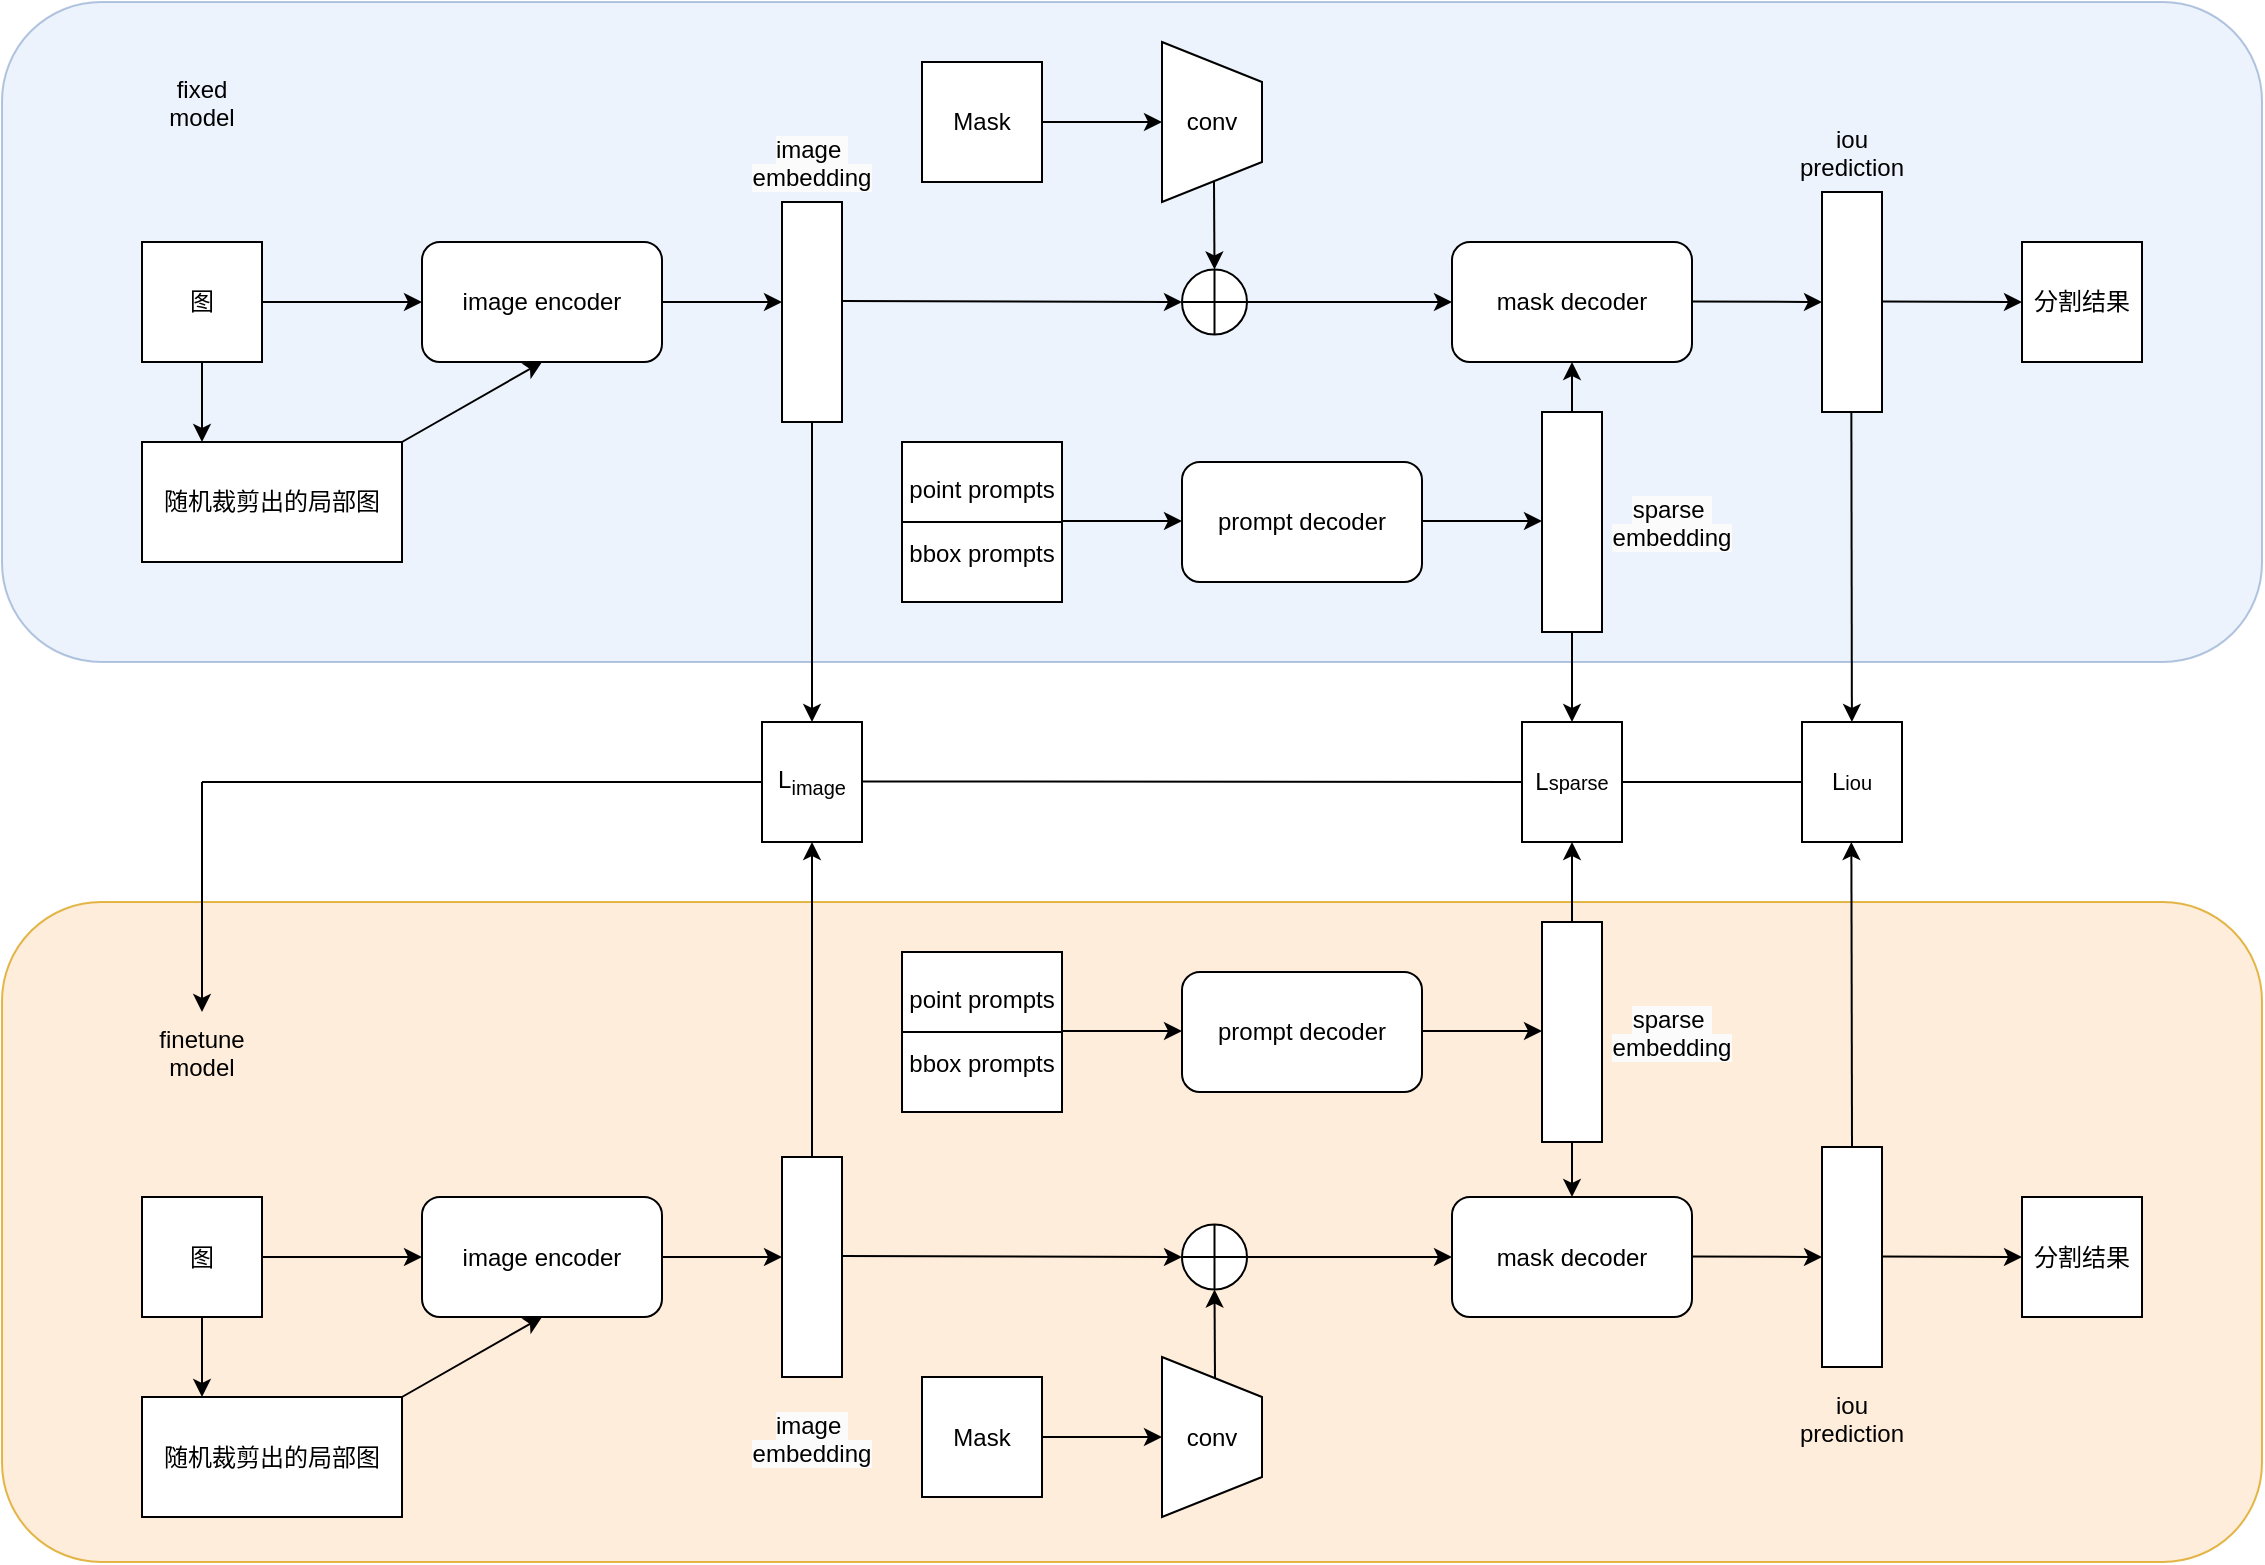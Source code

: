 <mxfile version="24.7.6">
  <diagram name="第 1 页" id="Tw9XruLOlgb9xOFBWqXU">
    <mxGraphModel dx="1878" dy="1046" grid="1" gridSize="10" guides="1" tooltips="1" connect="1" arrows="1" fold="1" page="1" pageScale="1" pageWidth="1600" pageHeight="900" math="0" shadow="0">
      <root>
        <mxCell id="0" />
        <mxCell id="1" parent="0" />
        <mxCell id="bau7W-29Jf__F3Vt7hQ--3" value="" style="rounded=1;whiteSpace=wrap;html=1;labelBackgroundColor=none;textShadow=0;fillColor=#dae8fc;strokeColor=#6c8ebf;opacity=50;" vertex="1" parent="1">
          <mxGeometry x="90" y="10" width="1130" height="330" as="geometry" />
        </mxCell>
        <mxCell id="bau7W-29Jf__F3Vt7hQ--2" value="图" style="rounded=0;whiteSpace=wrap;html=1;" vertex="1" parent="1">
          <mxGeometry x="160" y="130" width="60" height="60" as="geometry" />
        </mxCell>
        <mxCell id="bau7W-29Jf__F3Vt7hQ--4" value="" style="rounded=1;whiteSpace=wrap;html=1;labelBackgroundColor=none;textShadow=0;fillColor=#ffe6cc;strokeColor=#d79b00;opacity=70;" vertex="1" parent="1">
          <mxGeometry x="90" y="460" width="1130" height="330" as="geometry" />
        </mxCell>
        <mxCell id="bau7W-29Jf__F3Vt7hQ--5" value="" style="endArrow=classic;html=1;rounded=0;exitX=0.5;exitY=1;exitDx=0;exitDy=0;" edge="1" parent="1" source="bau7W-29Jf__F3Vt7hQ--2">
          <mxGeometry width="50" height="50" relative="1" as="geometry">
            <mxPoint x="239.997" y="180" as="sourcePoint" />
            <mxPoint x="190" y="230" as="targetPoint" />
          </mxGeometry>
        </mxCell>
        <mxCell id="bau7W-29Jf__F3Vt7hQ--7" value="随机裁剪出的局部图" style="rounded=0;whiteSpace=wrap;html=1;" vertex="1" parent="1">
          <mxGeometry x="160" y="230" width="130" height="60" as="geometry" />
        </mxCell>
        <mxCell id="bau7W-29Jf__F3Vt7hQ--8" value="" style="endArrow=classic;html=1;rounded=0;exitX=1;exitY=0.5;exitDx=0;exitDy=0;" edge="1" parent="1" source="bau7W-29Jf__F3Vt7hQ--2">
          <mxGeometry width="50" height="50" relative="1" as="geometry">
            <mxPoint x="200" y="200" as="sourcePoint" />
            <mxPoint x="300" y="160" as="targetPoint" />
          </mxGeometry>
        </mxCell>
        <mxCell id="bau7W-29Jf__F3Vt7hQ--9" value="image encoder" style="rounded=1;whiteSpace=wrap;html=1;" vertex="1" parent="1">
          <mxGeometry x="300" y="130" width="120" height="60" as="geometry" />
        </mxCell>
        <mxCell id="bau7W-29Jf__F3Vt7hQ--10" value="" style="endArrow=classic;html=1;rounded=0;exitX=1;exitY=0;exitDx=0;exitDy=0;entryX=0.5;entryY=1;entryDx=0;entryDy=0;" edge="1" parent="1" source="bau7W-29Jf__F3Vt7hQ--7" target="bau7W-29Jf__F3Vt7hQ--9">
          <mxGeometry width="50" height="50" relative="1" as="geometry">
            <mxPoint x="230" y="170" as="sourcePoint" />
            <mxPoint x="360" y="170" as="targetPoint" />
          </mxGeometry>
        </mxCell>
        <mxCell id="bau7W-29Jf__F3Vt7hQ--11" value="" style="endArrow=classic;html=1;rounded=0;exitX=1;exitY=0.5;exitDx=0;exitDy=0;" edge="1" parent="1" source="bau7W-29Jf__F3Vt7hQ--9">
          <mxGeometry width="50" height="50" relative="1" as="geometry">
            <mxPoint x="470" y="159.5" as="sourcePoint" />
            <mxPoint x="480" y="160" as="targetPoint" />
          </mxGeometry>
        </mxCell>
        <mxCell id="bau7W-29Jf__F3Vt7hQ--15" value="" style="rounded=0;whiteSpace=wrap;html=1;" vertex="1" parent="1">
          <mxGeometry x="480" y="110" width="30" height="110" as="geometry" />
        </mxCell>
        <mxCell id="bau7W-29Jf__F3Vt7hQ--16" value="&lt;span style=&quot;color: rgb(0, 0, 0); font-family: Helvetica; font-size: 12px; font-style: normal; font-variant-ligatures: normal; font-variant-caps: normal; font-weight: 400; letter-spacing: normal; orphans: 2; text-indent: 0px; text-transform: none; widows: 2; word-spacing: 0px; -webkit-text-stroke-width: 0px; white-space: normal; background-color: rgb(251, 251, 251); text-decoration-thickness: initial; text-decoration-style: initial; text-decoration-color: initial; float: none; display: inline !important;&quot;&gt;image&amp;nbsp;&lt;/span&gt;&lt;div&gt;&lt;span style=&quot;color: rgb(0, 0, 0); font-family: Helvetica; font-size: 12px; font-style: normal; font-variant-ligatures: normal; font-variant-caps: normal; font-weight: 400; letter-spacing: normal; orphans: 2; text-indent: 0px; text-transform: none; widows: 2; word-spacing: 0px; -webkit-text-stroke-width: 0px; white-space: normal; background-color: rgb(251, 251, 251); text-decoration-thickness: initial; text-decoration-style: initial; text-decoration-color: initial; float: none; display: inline !important;&quot;&gt;embedding&lt;/span&gt;&lt;/div&gt;" style="text;whiteSpace=wrap;html=1;align=center;" vertex="1" parent="1">
          <mxGeometry x="440" y="70" width="110" height="40" as="geometry" />
        </mxCell>
        <mxCell id="bau7W-29Jf__F3Vt7hQ--17" value="" style="endArrow=classic;html=1;rounded=0;exitX=1;exitY=0.5;exitDx=0;exitDy=0;entryX=0;entryY=0.5;entryDx=0;entryDy=0;" edge="1" parent="1" target="bau7W-29Jf__F3Vt7hQ--25">
          <mxGeometry width="50" height="50" relative="1" as="geometry">
            <mxPoint x="510" y="159.5" as="sourcePoint" />
            <mxPoint x="610" y="160" as="targetPoint" />
          </mxGeometry>
        </mxCell>
        <mxCell id="bau7W-29Jf__F3Vt7hQ--18" value="point prompts&lt;div style=&quot;line-height: 140%;&quot;&gt;&lt;div style=&quot;line-height: 140%;&quot;&gt;&lt;br&gt;&lt;/div&gt;&lt;div style=&quot;line-height: 140%;&quot;&gt;bbox&amp;nbsp;&lt;span style=&quot;background-color: initial;&quot;&gt;prompts&lt;/span&gt;&lt;/div&gt;&lt;/div&gt;" style="whiteSpace=wrap;html=1;aspect=fixed;" vertex="1" parent="1">
          <mxGeometry x="540" y="230" width="80" height="80" as="geometry" />
        </mxCell>
        <mxCell id="bau7W-29Jf__F3Vt7hQ--19" value="" style="endArrow=none;html=1;rounded=0;exitX=0;exitY=0.5;exitDx=0;exitDy=0;entryX=1;entryY=0.5;entryDx=0;entryDy=0;" edge="1" parent="1" source="bau7W-29Jf__F3Vt7hQ--18" target="bau7W-29Jf__F3Vt7hQ--18">
          <mxGeometry width="50" height="50" relative="1" as="geometry">
            <mxPoint x="770" y="450" as="sourcePoint" />
            <mxPoint x="820" y="400" as="targetPoint" />
          </mxGeometry>
        </mxCell>
        <mxCell id="bau7W-29Jf__F3Vt7hQ--20" value="" style="endArrow=classic;html=1;rounded=0;exitX=1;exitY=0.5;exitDx=0;exitDy=0;" edge="1" parent="1">
          <mxGeometry width="50" height="50" relative="1" as="geometry">
            <mxPoint x="620" y="269.5" as="sourcePoint" />
            <mxPoint x="680" y="269.5" as="targetPoint" />
          </mxGeometry>
        </mxCell>
        <mxCell id="bau7W-29Jf__F3Vt7hQ--21" value="prompt decoder" style="rounded=1;whiteSpace=wrap;html=1;" vertex="1" parent="1">
          <mxGeometry x="680" y="240" width="120" height="60" as="geometry" />
        </mxCell>
        <mxCell id="bau7W-29Jf__F3Vt7hQ--22" value="" style="endArrow=classic;html=1;rounded=0;exitX=1;exitY=0.5;exitDx=0;exitDy=0;" edge="1" parent="1">
          <mxGeometry width="50" height="50" relative="1" as="geometry">
            <mxPoint x="800" y="269.5" as="sourcePoint" />
            <mxPoint x="860" y="269.5" as="targetPoint" />
          </mxGeometry>
        </mxCell>
        <mxCell id="bau7W-29Jf__F3Vt7hQ--23" value="" style="rounded=0;whiteSpace=wrap;html=1;" vertex="1" parent="1">
          <mxGeometry x="860" y="215" width="30" height="110" as="geometry" />
        </mxCell>
        <mxCell id="bau7W-29Jf__F3Vt7hQ--24" value="&lt;span style=&quot;color: rgb(0, 0, 0); font-family: Helvetica; font-size: 12px; font-style: normal; font-variant-ligatures: normal; font-variant-caps: normal; font-weight: 400; letter-spacing: normal; orphans: 2; text-indent: 0px; text-transform: none; widows: 2; word-spacing: 0px; -webkit-text-stroke-width: 0px; white-space: normal; background-color: rgb(251, 251, 251); text-decoration-thickness: initial; text-decoration-style: initial; text-decoration-color: initial; float: none; display: inline !important;&quot;&gt;sparse&amp;nbsp;&lt;/span&gt;&lt;div&gt;&lt;span style=&quot;color: rgb(0, 0, 0); font-family: Helvetica; font-size: 12px; font-style: normal; font-variant-ligatures: normal; font-variant-caps: normal; font-weight: 400; letter-spacing: normal; orphans: 2; text-indent: 0px; text-transform: none; widows: 2; word-spacing: 0px; -webkit-text-stroke-width: 0px; white-space: normal; background-color: rgb(251, 251, 251); text-decoration-thickness: initial; text-decoration-style: initial; text-decoration-color: initial; float: none; display: inline !important;&quot;&gt;embedding&lt;/span&gt;&lt;/div&gt;" style="text;whiteSpace=wrap;html=1;align=center;" vertex="1" parent="1">
          <mxGeometry x="870" y="250" width="110" height="40" as="geometry" />
        </mxCell>
        <mxCell id="bau7W-29Jf__F3Vt7hQ--25" value="" style="ellipse;whiteSpace=wrap;html=1;aspect=fixed;" vertex="1" parent="1">
          <mxGeometry x="680" y="143.75" width="32.5" height="32.5" as="geometry" />
        </mxCell>
        <mxCell id="bau7W-29Jf__F3Vt7hQ--27" value="" style="endArrow=none;html=1;rounded=0;entryX=0.5;entryY=0;entryDx=0;entryDy=0;exitX=0.5;exitY=1;exitDx=0;exitDy=0;" edge="1" parent="1" source="bau7W-29Jf__F3Vt7hQ--25" target="bau7W-29Jf__F3Vt7hQ--25">
          <mxGeometry width="50" height="50" relative="1" as="geometry">
            <mxPoint x="770" y="440" as="sourcePoint" />
            <mxPoint x="820" y="390" as="targetPoint" />
          </mxGeometry>
        </mxCell>
        <mxCell id="bau7W-29Jf__F3Vt7hQ--28" value="Mask" style="rounded=0;whiteSpace=wrap;html=1;" vertex="1" parent="1">
          <mxGeometry x="550" y="40" width="60" height="60" as="geometry" />
        </mxCell>
        <mxCell id="bau7W-29Jf__F3Vt7hQ--29" value="" style="endArrow=classic;html=1;rounded=0;exitX=1;exitY=0.5;exitDx=0;exitDy=0;" edge="1" parent="1" source="bau7W-29Jf__F3Vt7hQ--28">
          <mxGeometry width="50" height="50" relative="1" as="geometry">
            <mxPoint x="770" y="440" as="sourcePoint" />
            <mxPoint x="670" y="70" as="targetPoint" />
          </mxGeometry>
        </mxCell>
        <mxCell id="bau7W-29Jf__F3Vt7hQ--30" value="conv" style="shape=trapezoid;perimeter=trapezoidPerimeter;whiteSpace=wrap;html=1;fixedSize=1;direction=south;" vertex="1" parent="1">
          <mxGeometry x="670" y="30" width="50" height="80" as="geometry" />
        </mxCell>
        <mxCell id="bau7W-29Jf__F3Vt7hQ--32" value="" style="endArrow=classic;html=1;rounded=0;entryX=0.5;entryY=0;entryDx=0;entryDy=0;" edge="1" parent="1" target="bau7W-29Jf__F3Vt7hQ--25">
          <mxGeometry width="50" height="50" relative="1" as="geometry">
            <mxPoint x="696" y="100" as="sourcePoint" />
            <mxPoint x="700" y="120" as="targetPoint" />
          </mxGeometry>
        </mxCell>
        <mxCell id="bau7W-29Jf__F3Vt7hQ--35" value="" style="endArrow=none;html=1;rounded=0;entryX=0;entryY=0.5;entryDx=0;entryDy=0;exitX=1;exitY=0.5;exitDx=0;exitDy=0;" edge="1" parent="1" source="bau7W-29Jf__F3Vt7hQ--25" target="bau7W-29Jf__F3Vt7hQ--25">
          <mxGeometry width="50" height="50" relative="1" as="geometry">
            <mxPoint x="580" y="180" as="sourcePoint" />
            <mxPoint x="630" y="130" as="targetPoint" />
          </mxGeometry>
        </mxCell>
        <mxCell id="bau7W-29Jf__F3Vt7hQ--36" value="" style="endArrow=classic;html=1;rounded=0;exitX=1;exitY=0.5;exitDx=0;exitDy=0;entryX=0;entryY=0.5;entryDx=0;entryDy=0;" edge="1" parent="1" source="bau7W-29Jf__F3Vt7hQ--25" target="bau7W-29Jf__F3Vt7hQ--37">
          <mxGeometry width="50" height="50" relative="1" as="geometry">
            <mxPoint x="580" y="180" as="sourcePoint" />
            <mxPoint x="810" y="160" as="targetPoint" />
          </mxGeometry>
        </mxCell>
        <mxCell id="bau7W-29Jf__F3Vt7hQ--37" value="mask decoder" style="rounded=1;whiteSpace=wrap;html=1;" vertex="1" parent="1">
          <mxGeometry x="815" y="130" width="120" height="60" as="geometry" />
        </mxCell>
        <mxCell id="bau7W-29Jf__F3Vt7hQ--39" value="" style="endArrow=classic;html=1;rounded=0;exitX=0.5;exitY=0;exitDx=0;exitDy=0;" edge="1" parent="1" source="bau7W-29Jf__F3Vt7hQ--23" target="bau7W-29Jf__F3Vt7hQ--37">
          <mxGeometry width="50" height="50" relative="1" as="geometry">
            <mxPoint x="705" y="105" as="sourcePoint" />
            <mxPoint x="706" y="154" as="targetPoint" />
          </mxGeometry>
        </mxCell>
        <mxCell id="bau7W-29Jf__F3Vt7hQ--40" value="" style="endArrow=classic;html=1;rounded=0;exitX=1;exitY=0.5;exitDx=0;exitDy=0;entryX=0;entryY=0.5;entryDx=0;entryDy=0;" edge="1" parent="1" target="bau7W-29Jf__F3Vt7hQ--41">
          <mxGeometry width="50" height="50" relative="1" as="geometry">
            <mxPoint x="935" y="159.7" as="sourcePoint" />
            <mxPoint x="995" y="159.7" as="targetPoint" />
          </mxGeometry>
        </mxCell>
        <mxCell id="bau7W-29Jf__F3Vt7hQ--41" value="" style="rounded=0;whiteSpace=wrap;html=1;" vertex="1" parent="1">
          <mxGeometry x="1000" y="105" width="30" height="110" as="geometry" />
        </mxCell>
        <mxCell id="bau7W-29Jf__F3Vt7hQ--43" value="iou&lt;div&gt;prediction&lt;/div&gt;" style="text;whiteSpace=wrap;html=1;align=center;" vertex="1" parent="1">
          <mxGeometry x="960" y="65" width="110" height="40" as="geometry" />
        </mxCell>
        <mxCell id="bau7W-29Jf__F3Vt7hQ--45" value="" style="endArrow=classic;html=1;rounded=0;exitX=1;exitY=0.5;exitDx=0;exitDy=0;entryX=0;entryY=0.5;entryDx=0;entryDy=0;" edge="1" parent="1" target="bau7W-29Jf__F3Vt7hQ--46">
          <mxGeometry width="50" height="50" relative="1" as="geometry">
            <mxPoint x="1030" y="159.7" as="sourcePoint" />
            <mxPoint x="1095" y="160" as="targetPoint" />
          </mxGeometry>
        </mxCell>
        <mxCell id="bau7W-29Jf__F3Vt7hQ--46" value="分割结果" style="rounded=0;whiteSpace=wrap;html=1;" vertex="1" parent="1">
          <mxGeometry x="1100" y="130" width="60" height="60" as="geometry" />
        </mxCell>
        <mxCell id="bau7W-29Jf__F3Vt7hQ--47" value="图" style="rounded=0;whiteSpace=wrap;html=1;" vertex="1" parent="1">
          <mxGeometry x="160" y="607.5" width="60" height="60" as="geometry" />
        </mxCell>
        <mxCell id="bau7W-29Jf__F3Vt7hQ--48" value="" style="endArrow=classic;html=1;rounded=0;exitX=0.5;exitY=1;exitDx=0;exitDy=0;" edge="1" parent="1" source="bau7W-29Jf__F3Vt7hQ--47">
          <mxGeometry width="50" height="50" relative="1" as="geometry">
            <mxPoint x="239.997" y="657.5" as="sourcePoint" />
            <mxPoint x="190" y="707.5" as="targetPoint" />
          </mxGeometry>
        </mxCell>
        <mxCell id="bau7W-29Jf__F3Vt7hQ--49" value="随机裁剪出的局部图" style="rounded=0;whiteSpace=wrap;html=1;" vertex="1" parent="1">
          <mxGeometry x="160" y="707.5" width="130" height="60" as="geometry" />
        </mxCell>
        <mxCell id="bau7W-29Jf__F3Vt7hQ--50" value="" style="endArrow=classic;html=1;rounded=0;exitX=1;exitY=0.5;exitDx=0;exitDy=0;" edge="1" parent="1" source="bau7W-29Jf__F3Vt7hQ--47">
          <mxGeometry width="50" height="50" relative="1" as="geometry">
            <mxPoint x="200" y="677.5" as="sourcePoint" />
            <mxPoint x="300" y="637.5" as="targetPoint" />
          </mxGeometry>
        </mxCell>
        <mxCell id="bau7W-29Jf__F3Vt7hQ--51" value="image encoder" style="rounded=1;whiteSpace=wrap;html=1;" vertex="1" parent="1">
          <mxGeometry x="300" y="607.5" width="120" height="60" as="geometry" />
        </mxCell>
        <mxCell id="bau7W-29Jf__F3Vt7hQ--52" value="" style="endArrow=classic;html=1;rounded=0;exitX=1;exitY=0;exitDx=0;exitDy=0;entryX=0.5;entryY=1;entryDx=0;entryDy=0;" edge="1" parent="1" source="bau7W-29Jf__F3Vt7hQ--49" target="bau7W-29Jf__F3Vt7hQ--51">
          <mxGeometry width="50" height="50" relative="1" as="geometry">
            <mxPoint x="230" y="647.5" as="sourcePoint" />
            <mxPoint x="360" y="647.5" as="targetPoint" />
          </mxGeometry>
        </mxCell>
        <mxCell id="bau7W-29Jf__F3Vt7hQ--53" value="" style="endArrow=classic;html=1;rounded=0;exitX=1;exitY=0.5;exitDx=0;exitDy=0;" edge="1" parent="1" source="bau7W-29Jf__F3Vt7hQ--51">
          <mxGeometry width="50" height="50" relative="1" as="geometry">
            <mxPoint x="470" y="637" as="sourcePoint" />
            <mxPoint x="480" y="637.5" as="targetPoint" />
          </mxGeometry>
        </mxCell>
        <mxCell id="bau7W-29Jf__F3Vt7hQ--54" value="" style="rounded=0;whiteSpace=wrap;html=1;" vertex="1" parent="1">
          <mxGeometry x="480" y="587.5" width="30" height="110" as="geometry" />
        </mxCell>
        <mxCell id="bau7W-29Jf__F3Vt7hQ--55" value="&lt;span style=&quot;color: rgb(0, 0, 0); font-family: Helvetica; font-size: 12px; font-style: normal; font-variant-ligatures: normal; font-variant-caps: normal; font-weight: 400; letter-spacing: normal; orphans: 2; text-indent: 0px; text-transform: none; widows: 2; word-spacing: 0px; -webkit-text-stroke-width: 0px; white-space: normal; background-color: rgb(251, 251, 251); text-decoration-thickness: initial; text-decoration-style: initial; text-decoration-color: initial; float: none; display: inline !important;&quot;&gt;image&amp;nbsp;&lt;/span&gt;&lt;div&gt;&lt;span style=&quot;color: rgb(0, 0, 0); font-family: Helvetica; font-size: 12px; font-style: normal; font-variant-ligatures: normal; font-variant-caps: normal; font-weight: 400; letter-spacing: normal; orphans: 2; text-indent: 0px; text-transform: none; widows: 2; word-spacing: 0px; -webkit-text-stroke-width: 0px; white-space: normal; background-color: rgb(251, 251, 251); text-decoration-thickness: initial; text-decoration-style: initial; text-decoration-color: initial; float: none; display: inline !important;&quot;&gt;embedding&lt;/span&gt;&lt;/div&gt;" style="text;whiteSpace=wrap;html=1;align=center;" vertex="1" parent="1">
          <mxGeometry x="440" y="707.5" width="110" height="40" as="geometry" />
        </mxCell>
        <mxCell id="bau7W-29Jf__F3Vt7hQ--56" value="" style="endArrow=classic;html=1;rounded=0;exitX=1;exitY=0.5;exitDx=0;exitDy=0;entryX=0;entryY=0.5;entryDx=0;entryDy=0;" edge="1" parent="1" target="bau7W-29Jf__F3Vt7hQ--64">
          <mxGeometry width="50" height="50" relative="1" as="geometry">
            <mxPoint x="510" y="637" as="sourcePoint" />
            <mxPoint x="610" y="637.5" as="targetPoint" />
          </mxGeometry>
        </mxCell>
        <mxCell id="bau7W-29Jf__F3Vt7hQ--57" value="point prompts&lt;div style=&quot;line-height: 140%;&quot;&gt;&lt;div style=&quot;line-height: 140%;&quot;&gt;&lt;br&gt;&lt;/div&gt;&lt;div style=&quot;line-height: 140%;&quot;&gt;bbox&amp;nbsp;&lt;span style=&quot;background-color: initial;&quot;&gt;prompts&lt;/span&gt;&lt;/div&gt;&lt;/div&gt;" style="whiteSpace=wrap;html=1;aspect=fixed;" vertex="1" parent="1">
          <mxGeometry x="540" y="485" width="80" height="80" as="geometry" />
        </mxCell>
        <mxCell id="bau7W-29Jf__F3Vt7hQ--58" value="" style="endArrow=none;html=1;rounded=0;exitX=0;exitY=0.5;exitDx=0;exitDy=0;entryX=1;entryY=0.5;entryDx=0;entryDy=0;" edge="1" parent="1" source="bau7W-29Jf__F3Vt7hQ--57" target="bau7W-29Jf__F3Vt7hQ--57">
          <mxGeometry width="50" height="50" relative="1" as="geometry">
            <mxPoint x="770" y="705" as="sourcePoint" />
            <mxPoint x="820" y="655" as="targetPoint" />
          </mxGeometry>
        </mxCell>
        <mxCell id="bau7W-29Jf__F3Vt7hQ--59" value="" style="endArrow=classic;html=1;rounded=0;exitX=1;exitY=0.5;exitDx=0;exitDy=0;" edge="1" parent="1">
          <mxGeometry width="50" height="50" relative="1" as="geometry">
            <mxPoint x="620" y="524.5" as="sourcePoint" />
            <mxPoint x="680" y="524.5" as="targetPoint" />
          </mxGeometry>
        </mxCell>
        <mxCell id="bau7W-29Jf__F3Vt7hQ--60" value="prompt decoder" style="rounded=1;whiteSpace=wrap;html=1;" vertex="1" parent="1">
          <mxGeometry x="680" y="495" width="120" height="60" as="geometry" />
        </mxCell>
        <mxCell id="bau7W-29Jf__F3Vt7hQ--61" value="" style="endArrow=classic;html=1;rounded=0;exitX=1;exitY=0.5;exitDx=0;exitDy=0;" edge="1" parent="1">
          <mxGeometry width="50" height="50" relative="1" as="geometry">
            <mxPoint x="800" y="524.5" as="sourcePoint" />
            <mxPoint x="860" y="524.5" as="targetPoint" />
          </mxGeometry>
        </mxCell>
        <mxCell id="bau7W-29Jf__F3Vt7hQ--62" value="" style="rounded=0;whiteSpace=wrap;html=1;" vertex="1" parent="1">
          <mxGeometry x="860" y="470" width="30" height="110" as="geometry" />
        </mxCell>
        <mxCell id="bau7W-29Jf__F3Vt7hQ--63" value="&lt;span style=&quot;color: rgb(0, 0, 0); font-family: Helvetica; font-size: 12px; font-style: normal; font-variant-ligatures: normal; font-variant-caps: normal; font-weight: 400; letter-spacing: normal; orphans: 2; text-indent: 0px; text-transform: none; widows: 2; word-spacing: 0px; -webkit-text-stroke-width: 0px; white-space: normal; background-color: rgb(251, 251, 251); text-decoration-thickness: initial; text-decoration-style: initial; text-decoration-color: initial; float: none; display: inline !important;&quot;&gt;sparse&amp;nbsp;&lt;/span&gt;&lt;div&gt;&lt;span style=&quot;color: rgb(0, 0, 0); font-family: Helvetica; font-size: 12px; font-style: normal; font-variant-ligatures: normal; font-variant-caps: normal; font-weight: 400; letter-spacing: normal; orphans: 2; text-indent: 0px; text-transform: none; widows: 2; word-spacing: 0px; -webkit-text-stroke-width: 0px; white-space: normal; background-color: rgb(251, 251, 251); text-decoration-thickness: initial; text-decoration-style: initial; text-decoration-color: initial; float: none; display: inline !important;&quot;&gt;embedding&lt;/span&gt;&lt;/div&gt;" style="text;whiteSpace=wrap;html=1;align=center;" vertex="1" parent="1">
          <mxGeometry x="870" y="505" width="110" height="40" as="geometry" />
        </mxCell>
        <mxCell id="bau7W-29Jf__F3Vt7hQ--64" value="" style="ellipse;whiteSpace=wrap;html=1;aspect=fixed;" vertex="1" parent="1">
          <mxGeometry x="680" y="621.25" width="32.5" height="32.5" as="geometry" />
        </mxCell>
        <mxCell id="bau7W-29Jf__F3Vt7hQ--65" value="" style="endArrow=none;html=1;rounded=0;entryX=0.5;entryY=0;entryDx=0;entryDy=0;exitX=0.5;exitY=1;exitDx=0;exitDy=0;" edge="1" parent="1" source="bau7W-29Jf__F3Vt7hQ--64" target="bau7W-29Jf__F3Vt7hQ--64">
          <mxGeometry width="50" height="50" relative="1" as="geometry">
            <mxPoint x="770" y="917.5" as="sourcePoint" />
            <mxPoint x="820" y="867.5" as="targetPoint" />
          </mxGeometry>
        </mxCell>
        <mxCell id="bau7W-29Jf__F3Vt7hQ--66" value="Mask" style="rounded=0;whiteSpace=wrap;html=1;" vertex="1" parent="1">
          <mxGeometry x="550" y="697.5" width="60" height="60" as="geometry" />
        </mxCell>
        <mxCell id="bau7W-29Jf__F3Vt7hQ--67" value="" style="endArrow=classic;html=1;rounded=0;exitX=1;exitY=0.5;exitDx=0;exitDy=0;" edge="1" parent="1" source="bau7W-29Jf__F3Vt7hQ--66">
          <mxGeometry width="50" height="50" relative="1" as="geometry">
            <mxPoint x="770" y="1097.5" as="sourcePoint" />
            <mxPoint x="670" y="727.5" as="targetPoint" />
          </mxGeometry>
        </mxCell>
        <mxCell id="bau7W-29Jf__F3Vt7hQ--68" value="conv" style="shape=trapezoid;perimeter=trapezoidPerimeter;whiteSpace=wrap;html=1;fixedSize=1;direction=south;" vertex="1" parent="1">
          <mxGeometry x="670" y="687.5" width="50" height="80" as="geometry" />
        </mxCell>
        <mxCell id="bau7W-29Jf__F3Vt7hQ--69" value="" style="endArrow=classic;html=1;rounded=0;entryX=0.5;entryY=1;entryDx=0;entryDy=0;" edge="1" parent="1" target="bau7W-29Jf__F3Vt7hQ--64">
          <mxGeometry width="50" height="50" relative="1" as="geometry">
            <mxPoint x="696.5" y="698" as="sourcePoint" />
            <mxPoint x="700" y="597.5" as="targetPoint" />
          </mxGeometry>
        </mxCell>
        <mxCell id="bau7W-29Jf__F3Vt7hQ--70" value="" style="endArrow=none;html=1;rounded=0;entryX=0;entryY=0.5;entryDx=0;entryDy=0;exitX=1;exitY=0.5;exitDx=0;exitDy=0;" edge="1" parent="1" source="bau7W-29Jf__F3Vt7hQ--64" target="bau7W-29Jf__F3Vt7hQ--64">
          <mxGeometry width="50" height="50" relative="1" as="geometry">
            <mxPoint x="580" y="657.5" as="sourcePoint" />
            <mxPoint x="630" y="607.5" as="targetPoint" />
          </mxGeometry>
        </mxCell>
        <mxCell id="bau7W-29Jf__F3Vt7hQ--71" value="" style="endArrow=classic;html=1;rounded=0;exitX=1;exitY=0.5;exitDx=0;exitDy=0;entryX=0;entryY=0.5;entryDx=0;entryDy=0;" edge="1" parent="1" source="bau7W-29Jf__F3Vt7hQ--64" target="bau7W-29Jf__F3Vt7hQ--72">
          <mxGeometry width="50" height="50" relative="1" as="geometry">
            <mxPoint x="580" y="657.5" as="sourcePoint" />
            <mxPoint x="810" y="637.5" as="targetPoint" />
          </mxGeometry>
        </mxCell>
        <mxCell id="bau7W-29Jf__F3Vt7hQ--72" value="mask decoder" style="rounded=1;whiteSpace=wrap;html=1;" vertex="1" parent="1">
          <mxGeometry x="815" y="607.5" width="120" height="60" as="geometry" />
        </mxCell>
        <mxCell id="bau7W-29Jf__F3Vt7hQ--73" value="" style="endArrow=classic;html=1;rounded=0;exitX=0.5;exitY=1;exitDx=0;exitDy=0;" edge="1" parent="1" source="bau7W-29Jf__F3Vt7hQ--62" target="bau7W-29Jf__F3Vt7hQ--72">
          <mxGeometry width="50" height="50" relative="1" as="geometry">
            <mxPoint x="875" y="520" as="sourcePoint" />
            <mxPoint x="706" y="631.5" as="targetPoint" />
          </mxGeometry>
        </mxCell>
        <mxCell id="bau7W-29Jf__F3Vt7hQ--74" value="" style="endArrow=classic;html=1;rounded=0;exitX=1;exitY=0.5;exitDx=0;exitDy=0;entryX=0;entryY=0.5;entryDx=0;entryDy=0;" edge="1" parent="1" target="bau7W-29Jf__F3Vt7hQ--75">
          <mxGeometry width="50" height="50" relative="1" as="geometry">
            <mxPoint x="935" y="637.2" as="sourcePoint" />
            <mxPoint x="995" y="637.2" as="targetPoint" />
          </mxGeometry>
        </mxCell>
        <mxCell id="bau7W-29Jf__F3Vt7hQ--75" value="" style="rounded=0;whiteSpace=wrap;html=1;" vertex="1" parent="1">
          <mxGeometry x="1000" y="582.5" width="30" height="110" as="geometry" />
        </mxCell>
        <mxCell id="bau7W-29Jf__F3Vt7hQ--76" value="iou&lt;div&gt;prediction&lt;/div&gt;" style="text;whiteSpace=wrap;html=1;align=center;" vertex="1" parent="1">
          <mxGeometry x="960" y="697.5" width="110" height="40" as="geometry" />
        </mxCell>
        <mxCell id="bau7W-29Jf__F3Vt7hQ--77" value="" style="endArrow=classic;html=1;rounded=0;exitX=1;exitY=0.5;exitDx=0;exitDy=0;entryX=0;entryY=0.5;entryDx=0;entryDy=0;" edge="1" parent="1" target="bau7W-29Jf__F3Vt7hQ--78">
          <mxGeometry width="50" height="50" relative="1" as="geometry">
            <mxPoint x="1030" y="637.2" as="sourcePoint" />
            <mxPoint x="1095" y="637.5" as="targetPoint" />
          </mxGeometry>
        </mxCell>
        <mxCell id="bau7W-29Jf__F3Vt7hQ--78" value="分割结果" style="rounded=0;whiteSpace=wrap;html=1;" vertex="1" parent="1">
          <mxGeometry x="1100" y="607.5" width="60" height="60" as="geometry" />
        </mxCell>
        <mxCell id="bau7W-29Jf__F3Vt7hQ--79" value="L&lt;sub&gt;image&lt;/sub&gt;" style="rounded=0;whiteSpace=wrap;html=1;" vertex="1" parent="1">
          <mxGeometry x="470" y="370" width="50" height="60" as="geometry" />
        </mxCell>
        <mxCell id="bau7W-29Jf__F3Vt7hQ--82" value="L&lt;span style=&quot;font-size: 10px;&quot;&gt;sparse&lt;/span&gt;" style="rounded=0;whiteSpace=wrap;html=1;" vertex="1" parent="1">
          <mxGeometry x="850" y="370" width="50" height="60" as="geometry" />
        </mxCell>
        <mxCell id="bau7W-29Jf__F3Vt7hQ--85" value="" style="endArrow=classic;html=1;rounded=0;entryX=0.5;entryY=0;entryDx=0;entryDy=0;exitX=0.5;exitY=1;exitDx=0;exitDy=0;" edge="1" parent="1" source="bau7W-29Jf__F3Vt7hQ--15" target="bau7W-29Jf__F3Vt7hQ--79">
          <mxGeometry width="50" height="50" relative="1" as="geometry">
            <mxPoint x="500" y="360" as="sourcePoint" />
            <mxPoint x="760" y="370" as="targetPoint" />
          </mxGeometry>
        </mxCell>
        <mxCell id="bau7W-29Jf__F3Vt7hQ--86" value="" style="endArrow=classic;html=1;rounded=0;entryX=0.5;entryY=1;entryDx=0;entryDy=0;exitX=0.5;exitY=0;exitDx=0;exitDy=0;" edge="1" parent="1" source="bau7W-29Jf__F3Vt7hQ--54" target="bau7W-29Jf__F3Vt7hQ--79">
          <mxGeometry width="50" height="50" relative="1" as="geometry">
            <mxPoint x="505" y="230" as="sourcePoint" />
            <mxPoint x="505" y="380" as="targetPoint" />
          </mxGeometry>
        </mxCell>
        <mxCell id="bau7W-29Jf__F3Vt7hQ--87" value="" style="endArrow=classic;html=1;rounded=0;exitX=0.5;exitY=1;exitDx=0;exitDy=0;entryX=0.5;entryY=0;entryDx=0;entryDy=0;" edge="1" parent="1" source="bau7W-29Jf__F3Vt7hQ--23" target="bau7W-29Jf__F3Vt7hQ--82">
          <mxGeometry width="50" height="50" relative="1" as="geometry">
            <mxPoint x="710" y="420" as="sourcePoint" />
            <mxPoint x="760" y="370" as="targetPoint" />
          </mxGeometry>
        </mxCell>
        <mxCell id="bau7W-29Jf__F3Vt7hQ--88" value="" style="endArrow=classic;html=1;rounded=0;exitX=0.5;exitY=0;exitDx=0;exitDy=0;entryX=0.5;entryY=1;entryDx=0;entryDy=0;" edge="1" parent="1" source="bau7W-29Jf__F3Vt7hQ--62" target="bau7W-29Jf__F3Vt7hQ--82">
          <mxGeometry width="50" height="50" relative="1" as="geometry">
            <mxPoint x="885" y="335" as="sourcePoint" />
            <mxPoint x="885" y="380" as="targetPoint" />
          </mxGeometry>
        </mxCell>
        <mxCell id="bau7W-29Jf__F3Vt7hQ--89" value="L&lt;span style=&quot;font-size: 10px;&quot;&gt;iou&lt;/span&gt;" style="rounded=0;whiteSpace=wrap;html=1;" vertex="1" parent="1">
          <mxGeometry x="990" y="370" width="50" height="60" as="geometry" />
        </mxCell>
        <mxCell id="bau7W-29Jf__F3Vt7hQ--90" value="" style="endArrow=classic;html=1;rounded=0;exitX=0.5;exitY=1;exitDx=0;exitDy=0;" edge="1" parent="1" target="bau7W-29Jf__F3Vt7hQ--89">
          <mxGeometry width="50" height="50" relative="1" as="geometry">
            <mxPoint x="1014.68" y="215" as="sourcePoint" />
            <mxPoint x="1014.68" y="260" as="targetPoint" />
          </mxGeometry>
        </mxCell>
        <mxCell id="bau7W-29Jf__F3Vt7hQ--91" value="" style="endArrow=classic;html=1;rounded=0;exitX=0.5;exitY=0;exitDx=0;exitDy=0;entryX=0.5;entryY=1;entryDx=0;entryDy=0;" edge="1" parent="1" source="bau7W-29Jf__F3Vt7hQ--75">
          <mxGeometry width="50" height="50" relative="1" as="geometry">
            <mxPoint x="1014.68" y="470" as="sourcePoint" />
            <mxPoint x="1014.68" y="430" as="targetPoint" />
          </mxGeometry>
        </mxCell>
        <mxCell id="bau7W-29Jf__F3Vt7hQ--92" value="" style="endArrow=none;html=1;rounded=0;entryX=0;entryY=0.5;entryDx=0;entryDy=0;exitX=1;exitY=0.5;exitDx=0;exitDy=0;" edge="1" parent="1" source="bau7W-29Jf__F3Vt7hQ--82" target="bau7W-29Jf__F3Vt7hQ--89">
          <mxGeometry width="50" height="50" relative="1" as="geometry">
            <mxPoint x="610" y="410" as="sourcePoint" />
            <mxPoint x="660" y="360" as="targetPoint" />
          </mxGeometry>
        </mxCell>
        <mxCell id="bau7W-29Jf__F3Vt7hQ--93" value="" style="endArrow=none;html=1;rounded=0;entryX=0;entryY=0.5;entryDx=0;entryDy=0;exitX=1;exitY=0.5;exitDx=0;exitDy=0;" edge="1" parent="1" target="bau7W-29Jf__F3Vt7hQ--82">
          <mxGeometry width="50" height="50" relative="1" as="geometry">
            <mxPoint x="520" y="399.72" as="sourcePoint" />
            <mxPoint x="610" y="399.72" as="targetPoint" />
          </mxGeometry>
        </mxCell>
        <mxCell id="bau7W-29Jf__F3Vt7hQ--94" value="" style="endArrow=none;html=1;rounded=0;exitX=0;exitY=0.5;exitDx=0;exitDy=0;" edge="1" parent="1" source="bau7W-29Jf__F3Vt7hQ--79">
          <mxGeometry width="50" height="50" relative="1" as="geometry">
            <mxPoint x="670" y="500" as="sourcePoint" />
            <mxPoint x="190" y="400" as="targetPoint" />
          </mxGeometry>
        </mxCell>
        <mxCell id="bau7W-29Jf__F3Vt7hQ--95" value="" style="endArrow=classic;html=1;rounded=0;entryX=0.5;entryY=0;entryDx=0;entryDy=0;" edge="1" parent="1" target="bau7W-29Jf__F3Vt7hQ--96">
          <mxGeometry width="50" height="50" relative="1" as="geometry">
            <mxPoint x="190" y="400" as="sourcePoint" />
            <mxPoint x="180" y="440" as="targetPoint" />
          </mxGeometry>
        </mxCell>
        <mxCell id="bau7W-29Jf__F3Vt7hQ--96" value="finetune&lt;div&gt;model&lt;/div&gt;" style="text;whiteSpace=wrap;html=1;align=center;" vertex="1" parent="1">
          <mxGeometry x="135" y="515" width="110" height="40" as="geometry" />
        </mxCell>
        <mxCell id="bau7W-29Jf__F3Vt7hQ--97" value="fixed&lt;div&gt;model&lt;/div&gt;" style="text;whiteSpace=wrap;html=1;align=center;" vertex="1" parent="1">
          <mxGeometry x="135" y="40" width="110" height="40" as="geometry" />
        </mxCell>
      </root>
    </mxGraphModel>
  </diagram>
</mxfile>
